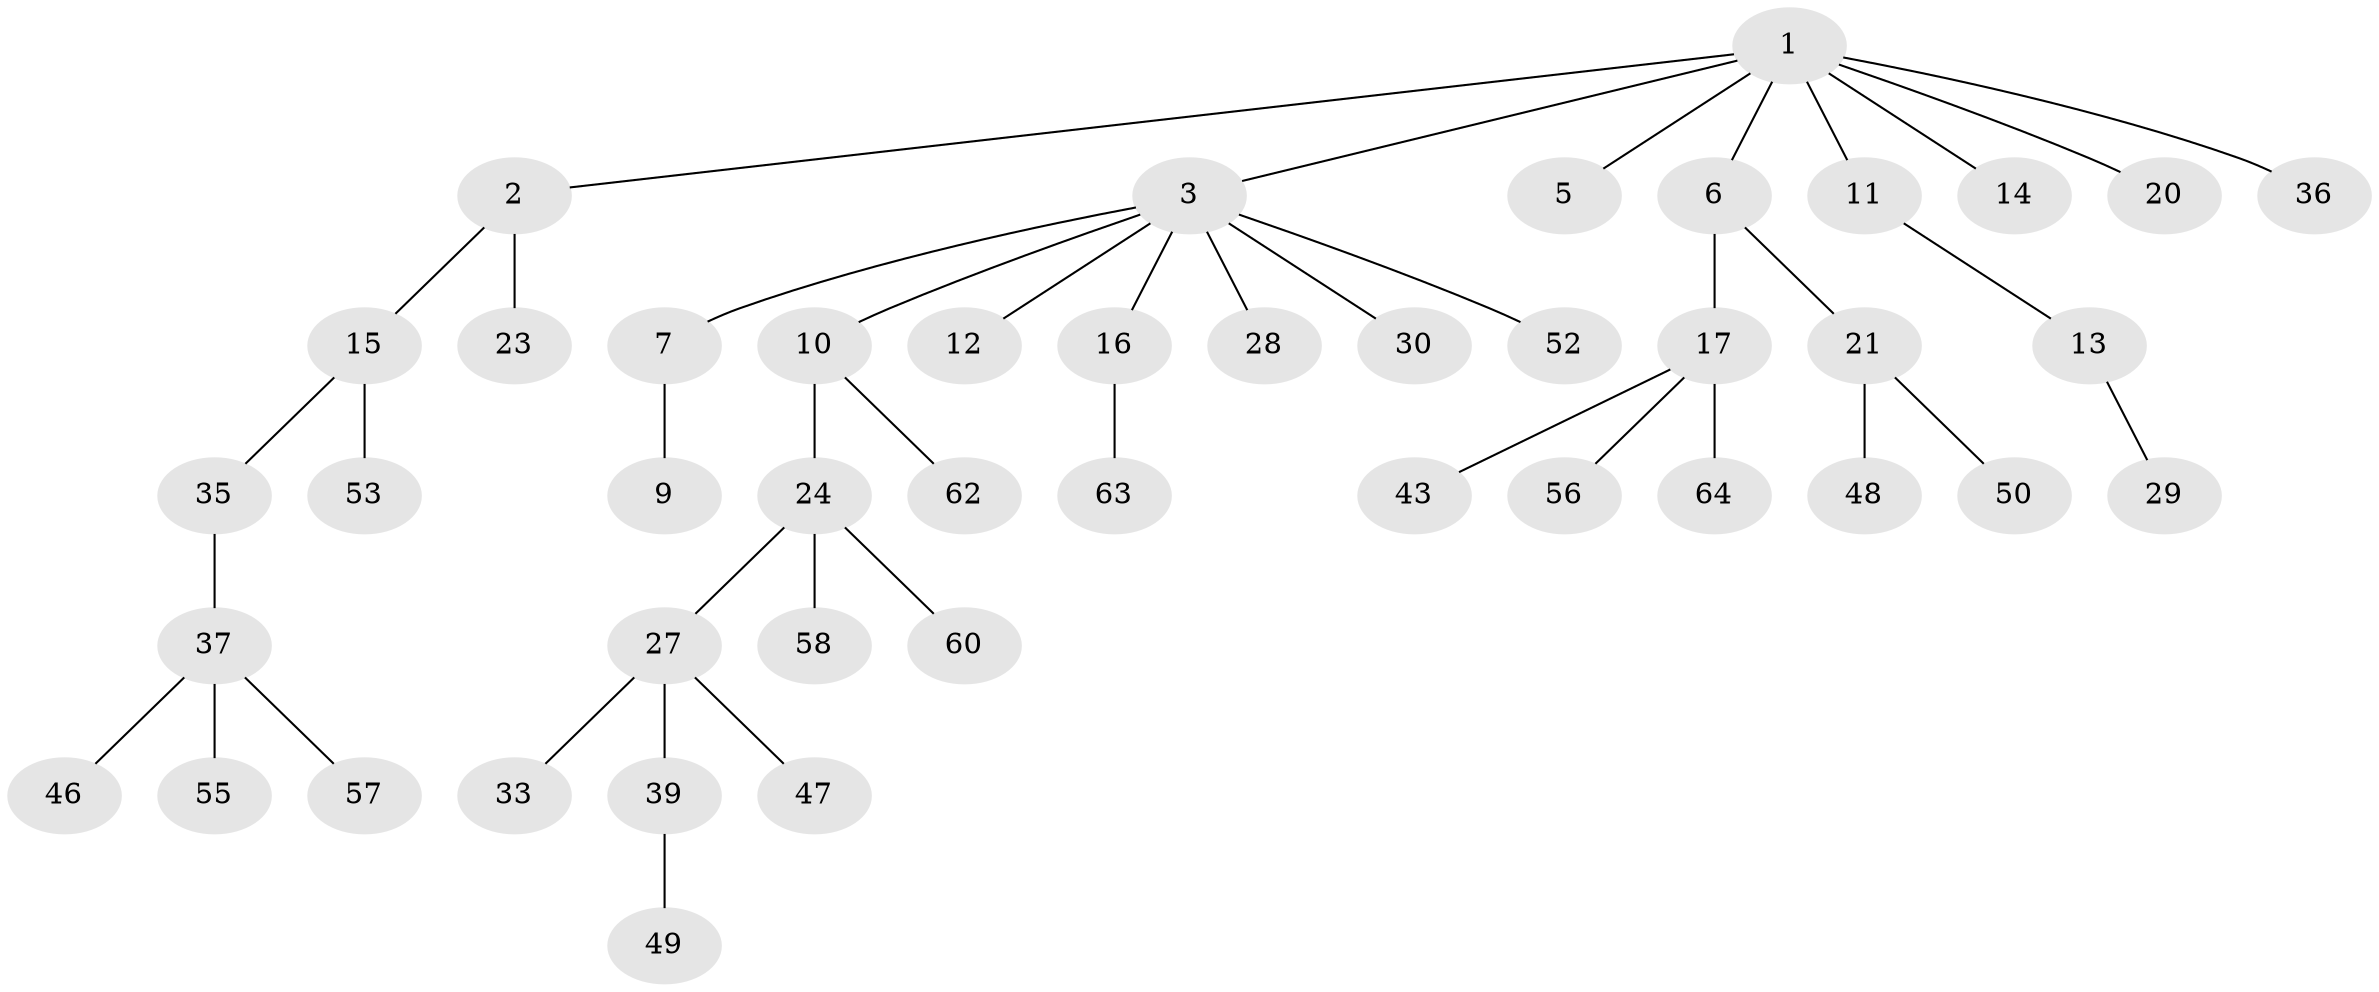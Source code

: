 // Generated by graph-tools (version 1.1) at 2025/24/03/03/25 07:24:07]
// undirected, 44 vertices, 43 edges
graph export_dot {
graph [start="1"]
  node [color=gray90,style=filled];
  1 [super="+4"];
  2 [super="+41"];
  3 [super="+8"];
  5;
  6;
  7;
  9 [super="+19"];
  10 [super="+25"];
  11 [super="+51"];
  12;
  13 [super="+26"];
  14;
  15 [super="+22"];
  16 [super="+18"];
  17 [super="+54"];
  20 [super="+34"];
  21 [super="+44"];
  23 [super="+45"];
  24 [super="+31"];
  27 [super="+32"];
  28;
  29 [super="+38"];
  30;
  33;
  35 [super="+42"];
  36;
  37 [super="+40"];
  39;
  43;
  46;
  47;
  48;
  49;
  50;
  52 [super="+61"];
  53 [super="+59"];
  55;
  56 [super="+65"];
  57;
  58;
  60;
  62;
  63 [super="+66"];
  64;
  1 -- 2;
  1 -- 3;
  1 -- 6;
  1 -- 14;
  1 -- 20;
  1 -- 36;
  1 -- 11;
  1 -- 5;
  2 -- 15;
  2 -- 23;
  3 -- 7;
  3 -- 10;
  3 -- 12;
  3 -- 16;
  3 -- 30;
  3 -- 52;
  3 -- 28;
  6 -- 17;
  6 -- 21;
  7 -- 9;
  10 -- 24;
  10 -- 62;
  11 -- 13;
  13 -- 29;
  15 -- 35;
  15 -- 53;
  16 -- 63;
  17 -- 43;
  17 -- 56;
  17 -- 64;
  21 -- 48;
  21 -- 50;
  24 -- 27;
  24 -- 58;
  24 -- 60;
  27 -- 33;
  27 -- 39;
  27 -- 47;
  35 -- 37;
  37 -- 57;
  37 -- 46;
  37 -- 55;
  39 -- 49;
}
